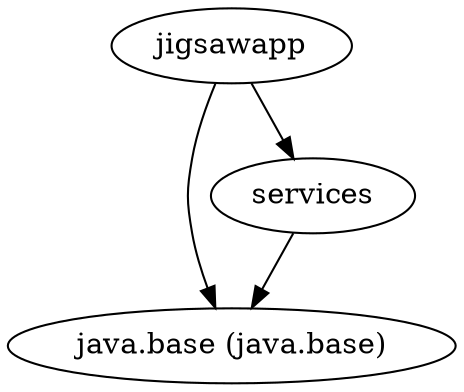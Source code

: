 digraph "summary" {
  "jigsawapp"                                        -> "java.base (java.base)";
  "jigsawapp"                                        -> "services";
  "services"                                         -> "java.base (java.base)";
}

